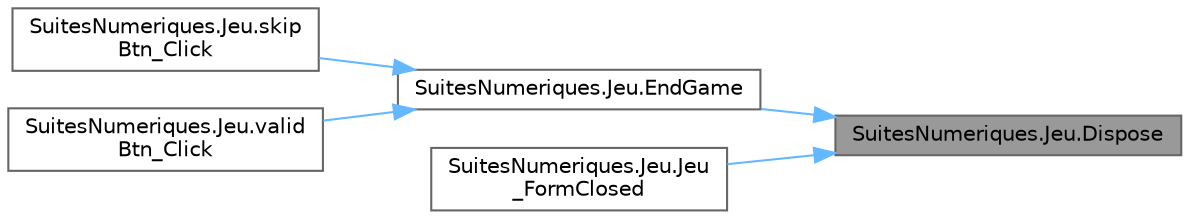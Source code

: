 digraph "SuitesNumeriques.Jeu.Dispose"
{
 // LATEX_PDF_SIZE
  bgcolor="transparent";
  edge [fontname=Helvetica,fontsize=10,labelfontname=Helvetica,labelfontsize=10];
  node [fontname=Helvetica,fontsize=10,shape=box,height=0.2,width=0.4];
  rankdir="RL";
  Node1 [id="Node000001",label="SuitesNumeriques.Jeu.Dispose",height=0.2,width=0.4,color="gray40", fillcolor="grey60", style="filled", fontcolor="black",tooltip="Clean up any resources being used."];
  Node1 -> Node2 [id="edge1_Node000001_Node000002",dir="back",color="steelblue1",style="solid",tooltip=" "];
  Node2 [id="Node000002",label="SuitesNumeriques.Jeu.EndGame",height=0.2,width=0.4,color="grey40", fillcolor="white", style="filled",URL="$class_suites_numeriques_1_1_jeu.html#a631b774ea628b4db3585160e7c34e043",tooltip="Fin d'une partie, on crée un formulaire de fin auquel on passe notre reference du menu principal."];
  Node2 -> Node3 [id="edge2_Node000002_Node000003",dir="back",color="steelblue1",style="solid",tooltip=" "];
  Node3 [id="Node000003",label="SuitesNumeriques.Jeu.skip\lBtn_Click",height=0.2,width=0.4,color="grey40", fillcolor="white", style="filled",URL="$class_suites_numeriques_1_1_jeu.html#a91473341a849ebda8bb7957be4f150fe",tooltip="Passer le tour du joueur en cours."];
  Node2 -> Node4 [id="edge3_Node000002_Node000004",dir="back",color="steelblue1",style="solid",tooltip=" "];
  Node4 [id="Node000004",label="SuitesNumeriques.Jeu.valid\lBtn_Click",height=0.2,width=0.4,color="grey40", fillcolor="white", style="filled",URL="$class_suites_numeriques_1_1_jeu.html#a8eab5c20fbe01e11a99540b19966afad",tooltip="Soummettre la réponse d'un joueur."];
  Node1 -> Node5 [id="edge4_Node000001_Node000005",dir="back",color="steelblue1",style="solid",tooltip=" "];
  Node5 [id="Node000005",label="SuitesNumeriques.Jeu.Jeu\l_FormClosed",height=0.2,width=0.4,color="grey40", fillcolor="white", style="filled",URL="$class_suites_numeriques_1_1_jeu.html#a088b377419b7b387a24f12fc45a8cabc",tooltip="Fermeture du jeu et réouverture du main menu."];
}
